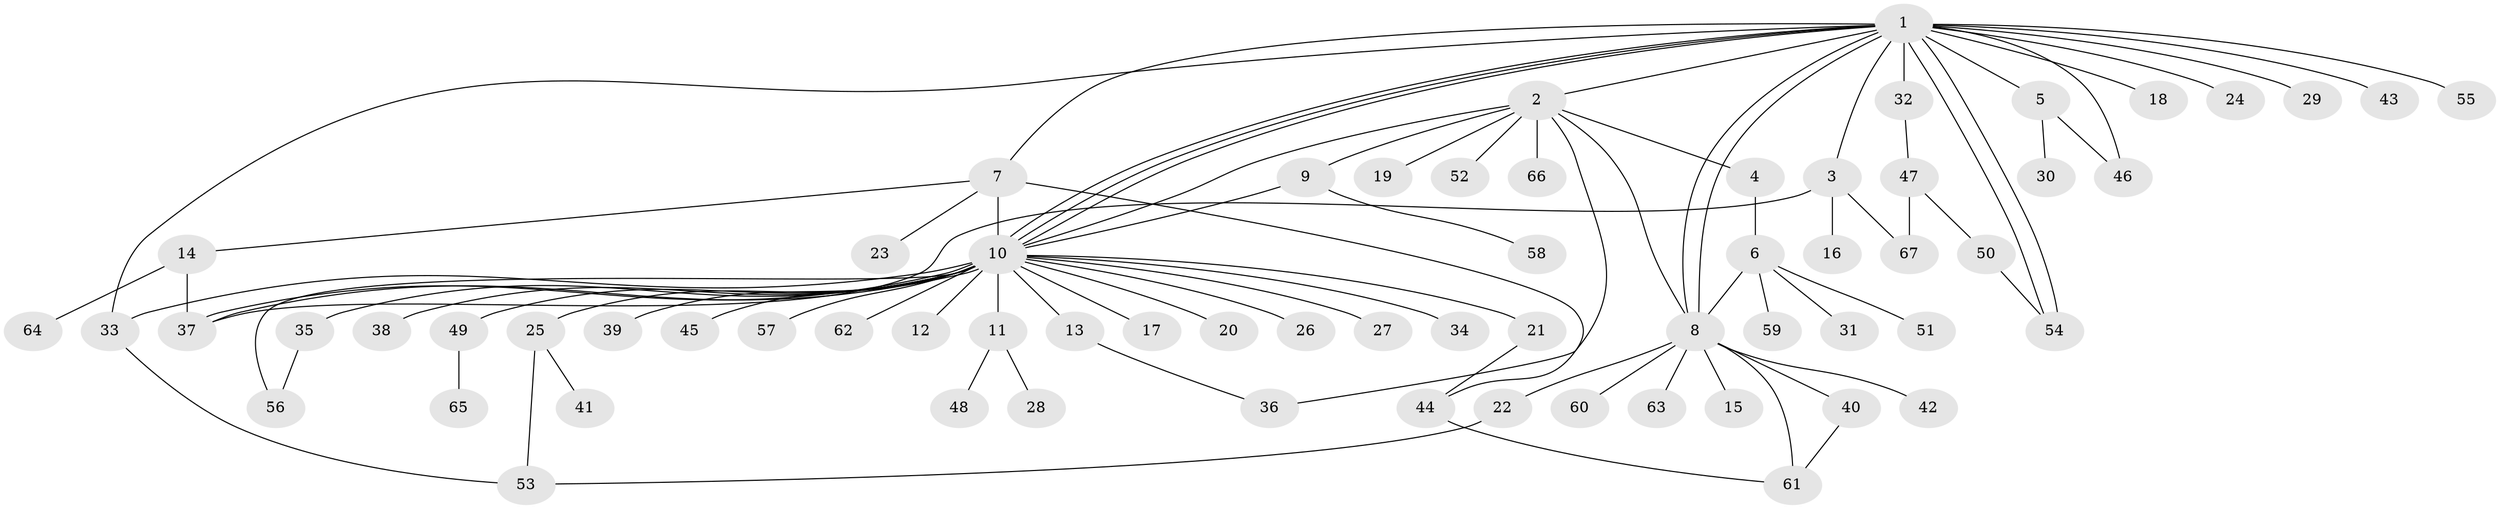 // coarse degree distribution, {15: 0.02, 8: 0.02, 5: 0.02, 2: 0.18, 4: 0.02, 24: 0.02, 9: 0.02, 3: 0.08, 1: 0.62}
// Generated by graph-tools (version 1.1) at 2025/51/02/27/25 19:51:59]
// undirected, 67 vertices, 89 edges
graph export_dot {
graph [start="1"]
  node [color=gray90,style=filled];
  1;
  2;
  3;
  4;
  5;
  6;
  7;
  8;
  9;
  10;
  11;
  12;
  13;
  14;
  15;
  16;
  17;
  18;
  19;
  20;
  21;
  22;
  23;
  24;
  25;
  26;
  27;
  28;
  29;
  30;
  31;
  32;
  33;
  34;
  35;
  36;
  37;
  38;
  39;
  40;
  41;
  42;
  43;
  44;
  45;
  46;
  47;
  48;
  49;
  50;
  51;
  52;
  53;
  54;
  55;
  56;
  57;
  58;
  59;
  60;
  61;
  62;
  63;
  64;
  65;
  66;
  67;
  1 -- 2;
  1 -- 3;
  1 -- 5;
  1 -- 7;
  1 -- 8;
  1 -- 8;
  1 -- 10;
  1 -- 10;
  1 -- 10;
  1 -- 18;
  1 -- 24;
  1 -- 29;
  1 -- 32;
  1 -- 33;
  1 -- 43;
  1 -- 46;
  1 -- 54;
  1 -- 54;
  1 -- 55;
  2 -- 4;
  2 -- 8;
  2 -- 9;
  2 -- 10;
  2 -- 19;
  2 -- 36;
  2 -- 52;
  2 -- 66;
  3 -- 16;
  3 -- 37;
  3 -- 67;
  4 -- 6;
  5 -- 30;
  5 -- 46;
  6 -- 8;
  6 -- 31;
  6 -- 51;
  6 -- 59;
  7 -- 10;
  7 -- 14;
  7 -- 23;
  7 -- 44;
  8 -- 15;
  8 -- 22;
  8 -- 40;
  8 -- 42;
  8 -- 60;
  8 -- 61;
  8 -- 63;
  9 -- 10;
  9 -- 58;
  10 -- 11;
  10 -- 12;
  10 -- 13;
  10 -- 17;
  10 -- 20;
  10 -- 21;
  10 -- 25;
  10 -- 26;
  10 -- 27;
  10 -- 33;
  10 -- 34;
  10 -- 35;
  10 -- 37;
  10 -- 37;
  10 -- 38;
  10 -- 39;
  10 -- 45;
  10 -- 49;
  10 -- 56;
  10 -- 57;
  10 -- 62;
  11 -- 28;
  11 -- 48;
  13 -- 36;
  14 -- 37;
  14 -- 64;
  21 -- 44;
  22 -- 53;
  25 -- 41;
  25 -- 53;
  32 -- 47;
  33 -- 53;
  35 -- 56;
  40 -- 61;
  44 -- 61;
  47 -- 50;
  47 -- 67;
  49 -- 65;
  50 -- 54;
}
